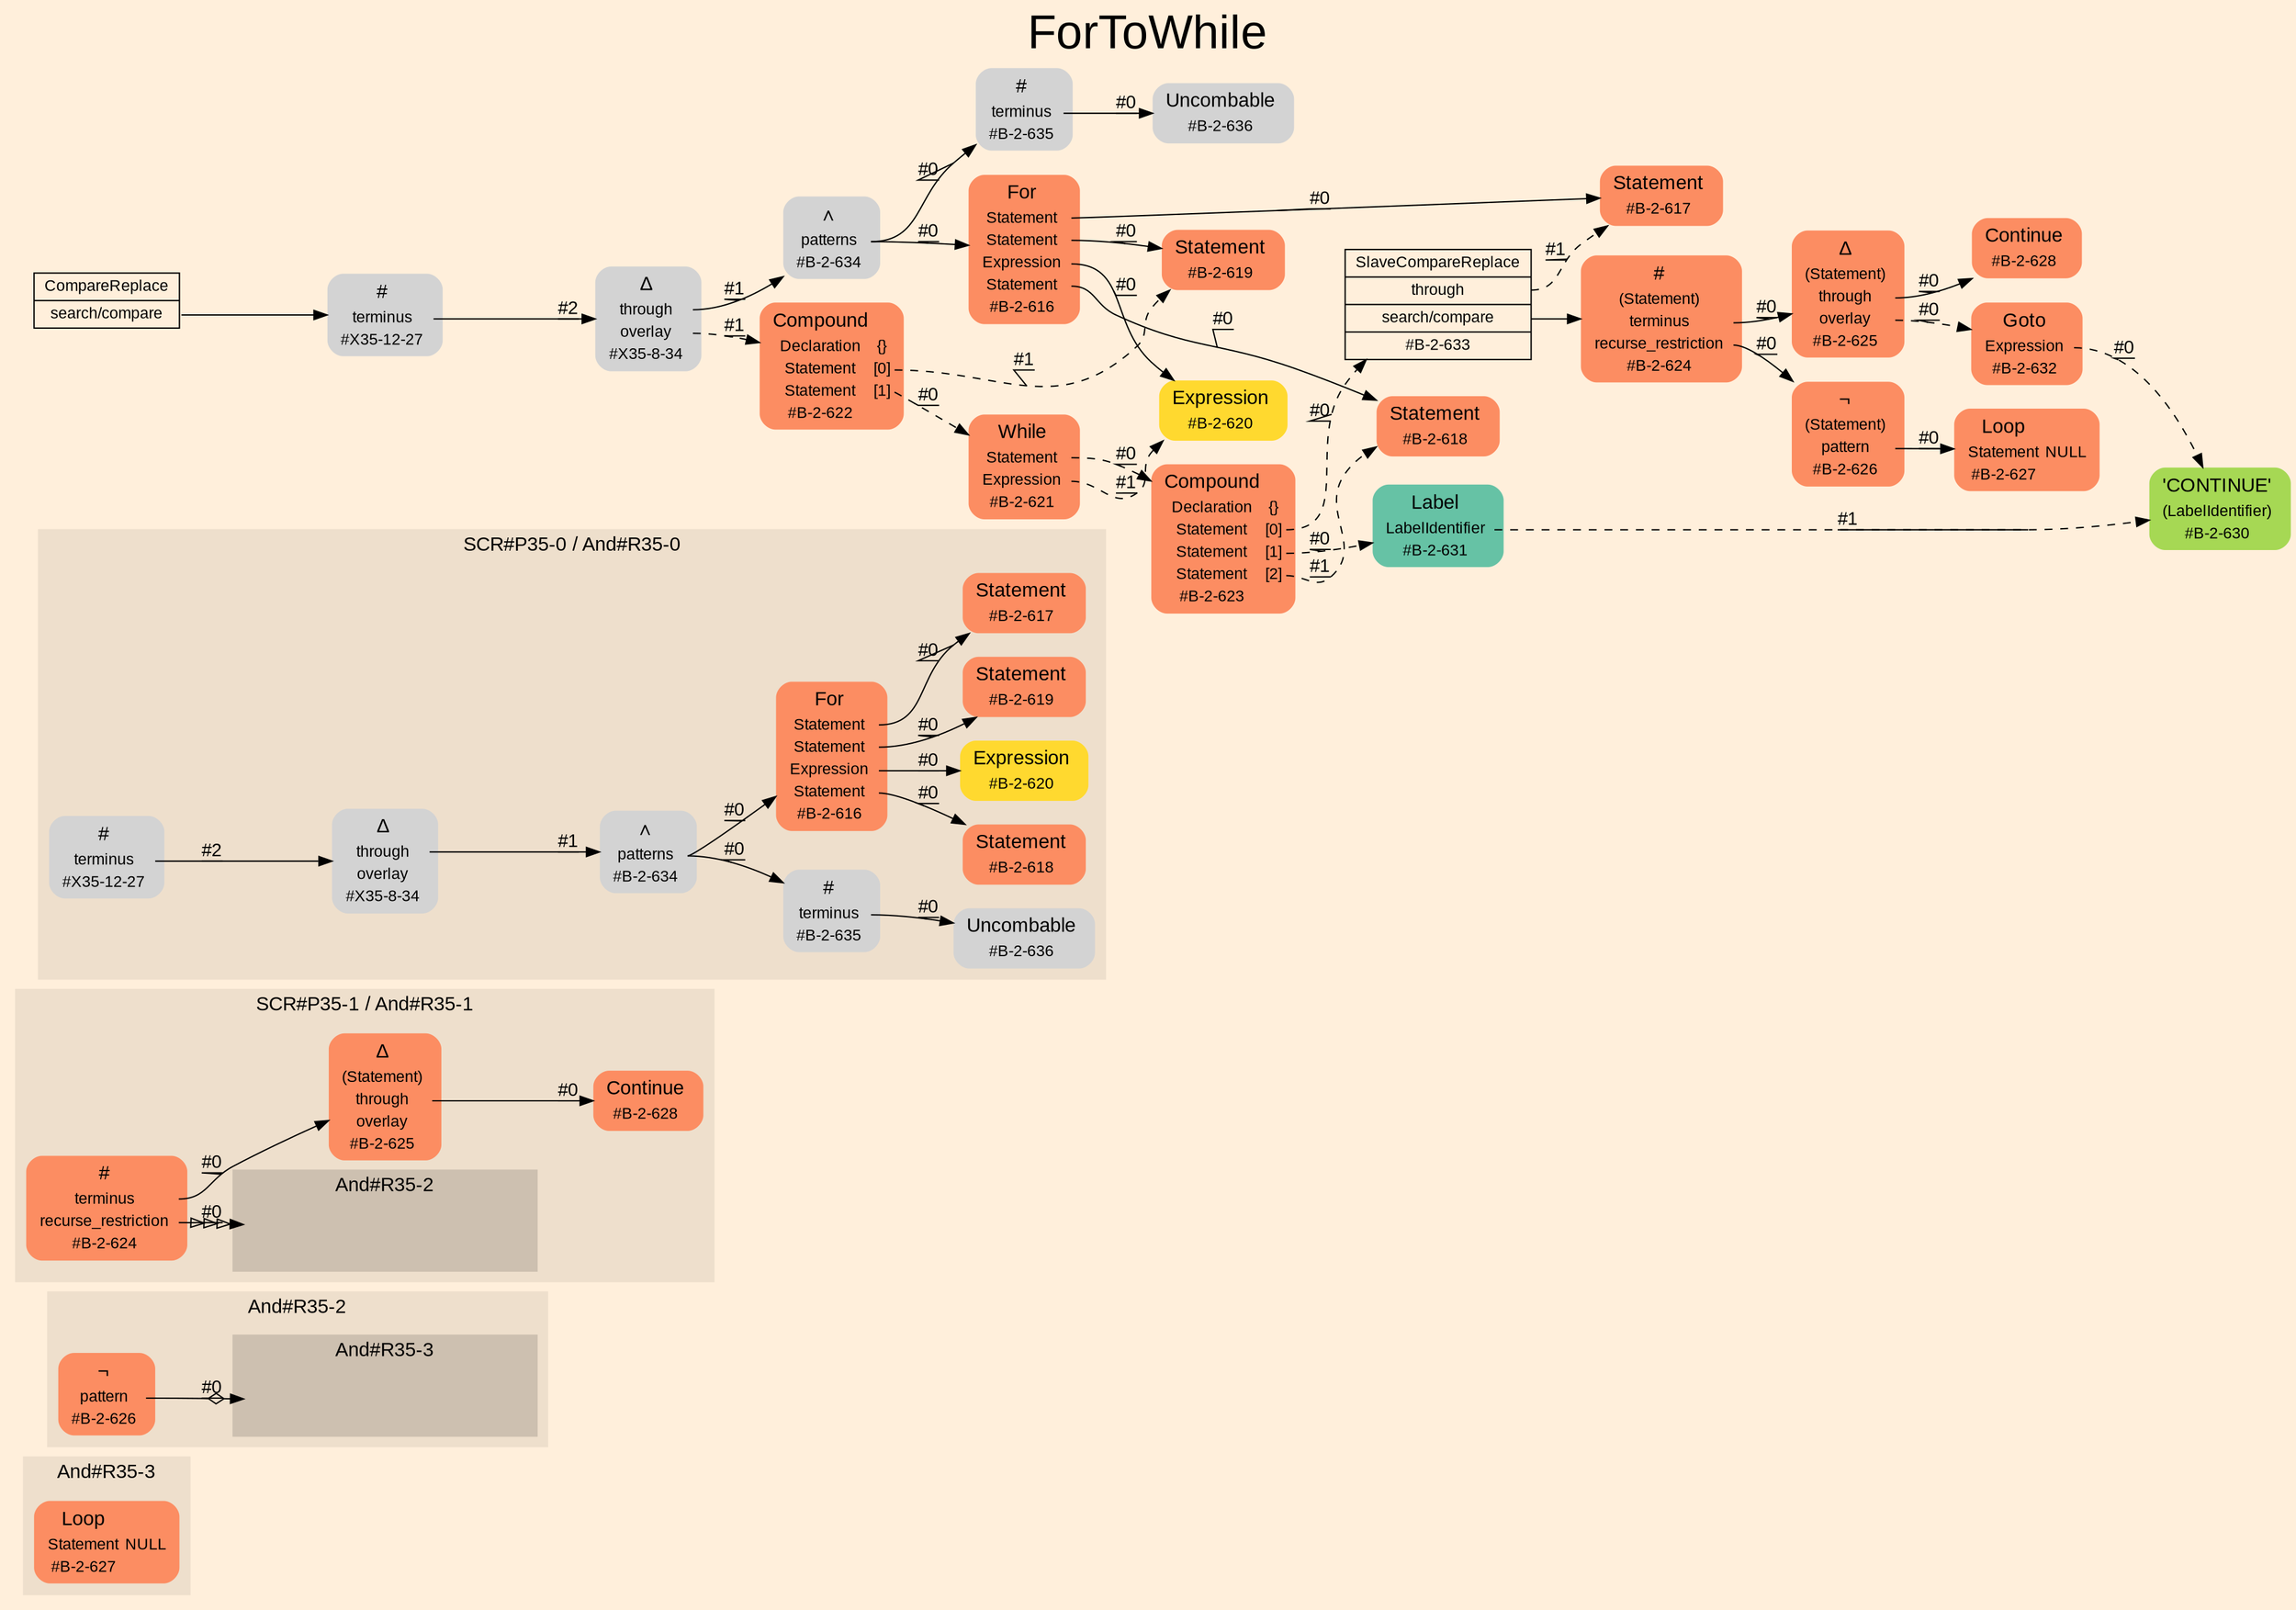 digraph "ForToWhile" {
label = "ForToWhile"
labelloc = t
fontsize = "36"
graph [
    rankdir = "LR"
    ranksep = 0.3
    bgcolor = antiquewhite1
    color = black
    fontcolor = black
    fontname = "Arial"
];
node [
    fontname = "Arial"
];
edge [
    fontname = "Arial"
];

// -------------------- figure And#R35-3 --------------------
// -------- region And#R35-3 ----------
subgraph "clusterAnd#R35-3" {
    label = "And#R35-3"
    style = "filled"
    color = antiquewhite2
    fontsize = "15"
    "And#R35-3/#B-2-627" [
        // -------- block And#R35-3/#B-2-627 ----------
        shape = "plaintext"
        fillcolor = "/set28/2"
        label = <<TABLE BORDER="0" CELLBORDER="0" CELLSPACING="0">
         <TR><TD><FONT POINT-SIZE="15.0">Loop</FONT></TD><TD></TD></TR>
         <TR><TD>Statement</TD><TD PORT="port0">NULL</TD></TR>
         <TR><TD>#B-2-627</TD><TD PORT="port1"></TD></TR>
        </TABLE>>
        style = "rounded,filled"
        fontsize = "12"
    ];
    
}


// -------------------- figure And#R35-2 --------------------
// -------- region And#R35-2 ----------
subgraph "clusterAnd#R35-2" {
    label = "And#R35-2"
    style = "filled"
    color = antiquewhite2
    fontsize = "15"
    "And#R35-2/#B-2-626" [
        // -------- block And#R35-2/#B-2-626 ----------
        shape = "plaintext"
        fillcolor = "/set28/2"
        label = <<TABLE BORDER="0" CELLBORDER="0" CELLSPACING="0">
         <TR><TD><FONT POINT-SIZE="15.0">¬</FONT></TD><TD></TD></TR>
         <TR><TD>pattern</TD><TD PORT="port0"></TD></TR>
         <TR><TD>#B-2-626</TD><TD PORT="port1"></TD></TR>
        </TABLE>>
        style = "rounded,filled"
        fontsize = "12"
    ];
    
    // -------- region And#R35-2/And#R35-3 ----------
    subgraph "clusterAnd#R35-2/And#R35-3" {
        label = "And#R35-3"
        style = "filled"
        color = antiquewhite3
        fontsize = "15"
        "And#R35-2/And#R35-3/#B-2-627" [
            // -------- block And#R35-2/And#R35-3/#B-2-627 ----------
            shape = none
            fillcolor = "/set28/2"
            style = "invisible"
        ];
        
    }
    
}

"And#R35-2/#B-2-626":port0 -> "And#R35-2/And#R35-3/#B-2-627" [
    arrowhead="normalnoneodiamond"
    label = "#0"
    decorate = true
    color = black
    fontcolor = black
];


// -------------------- figure And#R35-1 --------------------
// -------- region And#R35-1 ----------
subgraph "clusterAnd#R35-1" {
    label = "SCR#P35-1 / And#R35-1"
    style = "filled"
    color = antiquewhite2
    fontsize = "15"
    "And#R35-1/#B-2-624" [
        // -------- block And#R35-1/#B-2-624 ----------
        shape = "plaintext"
        fillcolor = "/set28/2"
        label = <<TABLE BORDER="0" CELLBORDER="0" CELLSPACING="0">
         <TR><TD><FONT POINT-SIZE="15.0">#</FONT></TD><TD></TD></TR>
         <TR><TD>terminus</TD><TD PORT="port0"></TD></TR>
         <TR><TD>recurse_restriction</TD><TD PORT="port1"></TD></TR>
         <TR><TD>#B-2-624</TD><TD PORT="port2"></TD></TR>
        </TABLE>>
        style = "rounded,filled"
        fontsize = "12"
    ];
    
    "And#R35-1/#B-2-628" [
        // -------- block And#R35-1/#B-2-628 ----------
        shape = "plaintext"
        fillcolor = "/set28/2"
        label = <<TABLE BORDER="0" CELLBORDER="0" CELLSPACING="0">
         <TR><TD><FONT POINT-SIZE="15.0">Continue</FONT></TD><TD></TD></TR>
         <TR><TD>#B-2-628</TD><TD PORT="port0"></TD></TR>
        </TABLE>>
        style = "rounded,filled"
        fontsize = "12"
    ];
    
    "And#R35-1/#B-2-625" [
        // -------- block And#R35-1/#B-2-625 ----------
        shape = "plaintext"
        fillcolor = "/set28/2"
        label = <<TABLE BORDER="0" CELLBORDER="0" CELLSPACING="0">
         <TR><TD><FONT POINT-SIZE="15.0">Δ</FONT></TD><TD></TD></TR>
         <TR><TD>(Statement)</TD><TD PORT="port0"></TD></TR>
         <TR><TD>through</TD><TD PORT="port1"></TD></TR>
         <TR><TD>overlay</TD><TD PORT="port2"></TD></TR>
         <TR><TD>#B-2-625</TD><TD PORT="port3"></TD></TR>
        </TABLE>>
        style = "rounded,filled"
        fontsize = "12"
    ];
    
    // -------- region And#R35-1/And#R35-2 ----------
    subgraph "clusterAnd#R35-1/And#R35-2" {
        label = "And#R35-2"
        style = "filled"
        color = antiquewhite3
        fontsize = "15"
        "And#R35-1/And#R35-2/#B-2-626" [
            // -------- block And#R35-1/And#R35-2/#B-2-626 ----------
            shape = none
            fillcolor = "/set28/2"
            style = "invisible"
        ];
        
    }
    
}

"And#R35-1/#B-2-624":port0 -> "And#R35-1/#B-2-625" [
    label = "#0"
    decorate = true
    color = black
    fontcolor = black
];

"And#R35-1/#B-2-624":port1 -> "And#R35-1/And#R35-2/#B-2-626" [
    arrowhead="normalonormalonormalonormal"
    label = "#0"
    decorate = true
    color = black
    fontcolor = black
];

"And#R35-1/#B-2-625":port1 -> "And#R35-1/#B-2-628" [
    label = "#0"
    decorate = true
    color = black
    fontcolor = black
];


// -------------------- figure And#R35-0 --------------------
// -------- region And#R35-0 ----------
subgraph "clusterAnd#R35-0" {
    label = "SCR#P35-0 / And#R35-0"
    style = "filled"
    color = antiquewhite2
    fontsize = "15"
    "And#R35-0/#X35-12-27" [
        // -------- block And#R35-0/#X35-12-27 ----------
        shape = "plaintext"
        label = <<TABLE BORDER="0" CELLBORDER="0" CELLSPACING="0">
         <TR><TD><FONT POINT-SIZE="15.0">#</FONT></TD><TD></TD></TR>
         <TR><TD>terminus</TD><TD PORT="port0"></TD></TR>
         <TR><TD>#X35-12-27</TD><TD PORT="port1"></TD></TR>
        </TABLE>>
        style = "rounded,filled"
        fontsize = "12"
    ];
    
    "And#R35-0/#B-2-634" [
        // -------- block And#R35-0/#B-2-634 ----------
        shape = "plaintext"
        label = <<TABLE BORDER="0" CELLBORDER="0" CELLSPACING="0">
         <TR><TD><FONT POINT-SIZE="15.0">∧</FONT></TD><TD></TD></TR>
         <TR><TD>patterns</TD><TD PORT="port0"></TD></TR>
         <TR><TD>#B-2-634</TD><TD PORT="port1"></TD></TR>
        </TABLE>>
        style = "rounded,filled"
        fontsize = "12"
    ];
    
    "And#R35-0/#B-2-620" [
        // -------- block And#R35-0/#B-2-620 ----------
        shape = "plaintext"
        fillcolor = "/set28/6"
        label = <<TABLE BORDER="0" CELLBORDER="0" CELLSPACING="0">
         <TR><TD><FONT POINT-SIZE="15.0">Expression</FONT></TD><TD></TD></TR>
         <TR><TD>#B-2-620</TD><TD PORT="port0"></TD></TR>
        </TABLE>>
        style = "rounded,filled"
        fontsize = "12"
    ];
    
    "And#R35-0/#B-2-618" [
        // -------- block And#R35-0/#B-2-618 ----------
        shape = "plaintext"
        fillcolor = "/set28/2"
        label = <<TABLE BORDER="0" CELLBORDER="0" CELLSPACING="0">
         <TR><TD><FONT POINT-SIZE="15.0">Statement</FONT></TD><TD></TD></TR>
         <TR><TD>#B-2-618</TD><TD PORT="port0"></TD></TR>
        </TABLE>>
        style = "rounded,filled"
        fontsize = "12"
    ];
    
    "And#R35-0/#B-2-636" [
        // -------- block And#R35-0/#B-2-636 ----------
        shape = "plaintext"
        label = <<TABLE BORDER="0" CELLBORDER="0" CELLSPACING="0">
         <TR><TD><FONT POINT-SIZE="15.0">Uncombable</FONT></TD><TD></TD></TR>
         <TR><TD>#B-2-636</TD><TD PORT="port0"></TD></TR>
        </TABLE>>
        style = "rounded,filled"
        fontsize = "12"
    ];
    
    "And#R35-0/#X35-8-34" [
        // -------- block And#R35-0/#X35-8-34 ----------
        shape = "plaintext"
        label = <<TABLE BORDER="0" CELLBORDER="0" CELLSPACING="0">
         <TR><TD><FONT POINT-SIZE="15.0">Δ</FONT></TD><TD></TD></TR>
         <TR><TD>through</TD><TD PORT="port0"></TD></TR>
         <TR><TD>overlay</TD><TD PORT="port1"></TD></TR>
         <TR><TD>#X35-8-34</TD><TD PORT="port2"></TD></TR>
        </TABLE>>
        style = "rounded,filled"
        fontsize = "12"
    ];
    
    "And#R35-0/#B-2-617" [
        // -------- block And#R35-0/#B-2-617 ----------
        shape = "plaintext"
        fillcolor = "/set28/2"
        label = <<TABLE BORDER="0" CELLBORDER="0" CELLSPACING="0">
         <TR><TD><FONT POINT-SIZE="15.0">Statement</FONT></TD><TD></TD></TR>
         <TR><TD>#B-2-617</TD><TD PORT="port0"></TD></TR>
        </TABLE>>
        style = "rounded,filled"
        fontsize = "12"
    ];
    
    "And#R35-0/#B-2-635" [
        // -------- block And#R35-0/#B-2-635 ----------
        shape = "plaintext"
        label = <<TABLE BORDER="0" CELLBORDER="0" CELLSPACING="0">
         <TR><TD><FONT POINT-SIZE="15.0">#</FONT></TD><TD></TD></TR>
         <TR><TD>terminus</TD><TD PORT="port0"></TD></TR>
         <TR><TD>#B-2-635</TD><TD PORT="port1"></TD></TR>
        </TABLE>>
        style = "rounded,filled"
        fontsize = "12"
    ];
    
    "And#R35-0/#B-2-619" [
        // -------- block And#R35-0/#B-2-619 ----------
        shape = "plaintext"
        fillcolor = "/set28/2"
        label = <<TABLE BORDER="0" CELLBORDER="0" CELLSPACING="0">
         <TR><TD><FONT POINT-SIZE="15.0">Statement</FONT></TD><TD></TD></TR>
         <TR><TD>#B-2-619</TD><TD PORT="port0"></TD></TR>
        </TABLE>>
        style = "rounded,filled"
        fontsize = "12"
    ];
    
    "And#R35-0/#B-2-616" [
        // -------- block And#R35-0/#B-2-616 ----------
        shape = "plaintext"
        fillcolor = "/set28/2"
        label = <<TABLE BORDER="0" CELLBORDER="0" CELLSPACING="0">
         <TR><TD><FONT POINT-SIZE="15.0">For</FONT></TD><TD></TD></TR>
         <TR><TD>Statement</TD><TD PORT="port0"></TD></TR>
         <TR><TD>Statement</TD><TD PORT="port1"></TD></TR>
         <TR><TD>Expression</TD><TD PORT="port2"></TD></TR>
         <TR><TD>Statement</TD><TD PORT="port3"></TD></TR>
         <TR><TD>#B-2-616</TD><TD PORT="port4"></TD></TR>
        </TABLE>>
        style = "rounded,filled"
        fontsize = "12"
    ];
    
}

"And#R35-0/#X35-12-27":port0 -> "And#R35-0/#X35-8-34" [
    label = "#2"
    decorate = true
    color = black
    fontcolor = black
];

"And#R35-0/#B-2-634":port0 -> "And#R35-0/#B-2-616" [
    label = "#0"
    decorate = true
    color = black
    fontcolor = black
];

"And#R35-0/#B-2-634":port0 -> "And#R35-0/#B-2-635" [
    label = "#0"
    decorate = true
    color = black
    fontcolor = black
];

"And#R35-0/#X35-8-34":port0 -> "And#R35-0/#B-2-634" [
    label = "#1"
    decorate = true
    color = black
    fontcolor = black
];

"And#R35-0/#B-2-635":port0 -> "And#R35-0/#B-2-636" [
    label = "#0"
    decorate = true
    color = black
    fontcolor = black
];

"And#R35-0/#B-2-616":port0 -> "And#R35-0/#B-2-617" [
    label = "#0"
    decorate = true
    color = black
    fontcolor = black
];

"And#R35-0/#B-2-616":port1 -> "And#R35-0/#B-2-619" [
    label = "#0"
    decorate = true
    color = black
    fontcolor = black
];

"And#R35-0/#B-2-616":port2 -> "And#R35-0/#B-2-620" [
    label = "#0"
    decorate = true
    color = black
    fontcolor = black
];

"And#R35-0/#B-2-616":port3 -> "And#R35-0/#B-2-618" [
    label = "#0"
    decorate = true
    color = black
    fontcolor = black
];


// -------------------- transformation figure --------------------
"CR#X35-10-35" [
    // -------- block CR#X35-10-35 ----------
    shape = "record"
    fillcolor = antiquewhite1
    label = "<fixed> CompareReplace | <port0> search/compare"
    style = "filled"
    fontsize = "12"
    color = black
    fontcolor = black
];

"#X35-12-27" [
    // -------- block #X35-12-27 ----------
    shape = "plaintext"
    label = <<TABLE BORDER="0" CELLBORDER="0" CELLSPACING="0">
     <TR><TD><FONT POINT-SIZE="15.0">#</FONT></TD><TD></TD></TR>
     <TR><TD>terminus</TD><TD PORT="port0"></TD></TR>
     <TR><TD>#X35-12-27</TD><TD PORT="port1"></TD></TR>
    </TABLE>>
    style = "rounded,filled"
    fontsize = "12"
];

"#X35-8-34" [
    // -------- block #X35-8-34 ----------
    shape = "plaintext"
    label = <<TABLE BORDER="0" CELLBORDER="0" CELLSPACING="0">
     <TR><TD><FONT POINT-SIZE="15.0">Δ</FONT></TD><TD></TD></TR>
     <TR><TD>through</TD><TD PORT="port0"></TD></TR>
     <TR><TD>overlay</TD><TD PORT="port1"></TD></TR>
     <TR><TD>#X35-8-34</TD><TD PORT="port2"></TD></TR>
    </TABLE>>
    style = "rounded,filled"
    fontsize = "12"
];

"#B-2-634" [
    // -------- block #B-2-634 ----------
    shape = "plaintext"
    label = <<TABLE BORDER="0" CELLBORDER="0" CELLSPACING="0">
     <TR><TD><FONT POINT-SIZE="15.0">∧</FONT></TD><TD></TD></TR>
     <TR><TD>patterns</TD><TD PORT="port0"></TD></TR>
     <TR><TD>#B-2-634</TD><TD PORT="port1"></TD></TR>
    </TABLE>>
    style = "rounded,filled"
    fontsize = "12"
];

"#B-2-616" [
    // -------- block #B-2-616 ----------
    shape = "plaintext"
    fillcolor = "/set28/2"
    label = <<TABLE BORDER="0" CELLBORDER="0" CELLSPACING="0">
     <TR><TD><FONT POINT-SIZE="15.0">For</FONT></TD><TD></TD></TR>
     <TR><TD>Statement</TD><TD PORT="port0"></TD></TR>
     <TR><TD>Statement</TD><TD PORT="port1"></TD></TR>
     <TR><TD>Expression</TD><TD PORT="port2"></TD></TR>
     <TR><TD>Statement</TD><TD PORT="port3"></TD></TR>
     <TR><TD>#B-2-616</TD><TD PORT="port4"></TD></TR>
    </TABLE>>
    style = "rounded,filled"
    fontsize = "12"
];

"#B-2-617" [
    // -------- block #B-2-617 ----------
    shape = "plaintext"
    fillcolor = "/set28/2"
    label = <<TABLE BORDER="0" CELLBORDER="0" CELLSPACING="0">
     <TR><TD><FONT POINT-SIZE="15.0">Statement</FONT></TD><TD></TD></TR>
     <TR><TD>#B-2-617</TD><TD PORT="port0"></TD></TR>
    </TABLE>>
    style = "rounded,filled"
    fontsize = "12"
];

"#B-2-619" [
    // -------- block #B-2-619 ----------
    shape = "plaintext"
    fillcolor = "/set28/2"
    label = <<TABLE BORDER="0" CELLBORDER="0" CELLSPACING="0">
     <TR><TD><FONT POINT-SIZE="15.0">Statement</FONT></TD><TD></TD></TR>
     <TR><TD>#B-2-619</TD><TD PORT="port0"></TD></TR>
    </TABLE>>
    style = "rounded,filled"
    fontsize = "12"
];

"#B-2-620" [
    // -------- block #B-2-620 ----------
    shape = "plaintext"
    fillcolor = "/set28/6"
    label = <<TABLE BORDER="0" CELLBORDER="0" CELLSPACING="0">
     <TR><TD><FONT POINT-SIZE="15.0">Expression</FONT></TD><TD></TD></TR>
     <TR><TD>#B-2-620</TD><TD PORT="port0"></TD></TR>
    </TABLE>>
    style = "rounded,filled"
    fontsize = "12"
];

"#B-2-618" [
    // -------- block #B-2-618 ----------
    shape = "plaintext"
    fillcolor = "/set28/2"
    label = <<TABLE BORDER="0" CELLBORDER="0" CELLSPACING="0">
     <TR><TD><FONT POINT-SIZE="15.0">Statement</FONT></TD><TD></TD></TR>
     <TR><TD>#B-2-618</TD><TD PORT="port0"></TD></TR>
    </TABLE>>
    style = "rounded,filled"
    fontsize = "12"
];

"#B-2-635" [
    // -------- block #B-2-635 ----------
    shape = "plaintext"
    label = <<TABLE BORDER="0" CELLBORDER="0" CELLSPACING="0">
     <TR><TD><FONT POINT-SIZE="15.0">#</FONT></TD><TD></TD></TR>
     <TR><TD>terminus</TD><TD PORT="port0"></TD></TR>
     <TR><TD>#B-2-635</TD><TD PORT="port1"></TD></TR>
    </TABLE>>
    style = "rounded,filled"
    fontsize = "12"
];

"#B-2-636" [
    // -------- block #B-2-636 ----------
    shape = "plaintext"
    label = <<TABLE BORDER="0" CELLBORDER="0" CELLSPACING="0">
     <TR><TD><FONT POINT-SIZE="15.0">Uncombable</FONT></TD><TD></TD></TR>
     <TR><TD>#B-2-636</TD><TD PORT="port0"></TD></TR>
    </TABLE>>
    style = "rounded,filled"
    fontsize = "12"
];

"#B-2-622" [
    // -------- block #B-2-622 ----------
    shape = "plaintext"
    fillcolor = "/set28/2"
    label = <<TABLE BORDER="0" CELLBORDER="0" CELLSPACING="0">
     <TR><TD><FONT POINT-SIZE="15.0">Compound</FONT></TD><TD></TD></TR>
     <TR><TD>Declaration</TD><TD PORT="port0">{}</TD></TR>
     <TR><TD>Statement</TD><TD PORT="port1">[0]</TD></TR>
     <TR><TD>Statement</TD><TD PORT="port2">[1]</TD></TR>
     <TR><TD>#B-2-622</TD><TD PORT="port3"></TD></TR>
    </TABLE>>
    style = "rounded,filled"
    fontsize = "12"
];

"#B-2-621" [
    // -------- block #B-2-621 ----------
    shape = "plaintext"
    fillcolor = "/set28/2"
    label = <<TABLE BORDER="0" CELLBORDER="0" CELLSPACING="0">
     <TR><TD><FONT POINT-SIZE="15.0">While</FONT></TD><TD></TD></TR>
     <TR><TD>Statement</TD><TD PORT="port0"></TD></TR>
     <TR><TD>Expression</TD><TD PORT="port1"></TD></TR>
     <TR><TD>#B-2-621</TD><TD PORT="port2"></TD></TR>
    </TABLE>>
    style = "rounded,filled"
    fontsize = "12"
];

"#B-2-623" [
    // -------- block #B-2-623 ----------
    shape = "plaintext"
    fillcolor = "/set28/2"
    label = <<TABLE BORDER="0" CELLBORDER="0" CELLSPACING="0">
     <TR><TD><FONT POINT-SIZE="15.0">Compound</FONT></TD><TD></TD></TR>
     <TR><TD>Declaration</TD><TD PORT="port0">{}</TD></TR>
     <TR><TD>Statement</TD><TD PORT="port1">[0]</TD></TR>
     <TR><TD>Statement</TD><TD PORT="port2">[1]</TD></TR>
     <TR><TD>Statement</TD><TD PORT="port3">[2]</TD></TR>
     <TR><TD>#B-2-623</TD><TD PORT="port4"></TD></TR>
    </TABLE>>
    style = "rounded,filled"
    fontsize = "12"
];

"#B-2-633" [
    // -------- block #B-2-633 ----------
    shape = "record"
    fillcolor = antiquewhite1
    label = "<fixed> SlaveCompareReplace | <port0> through | <port1> search/compare | <port2> #B-2-633"
    style = "filled"
    fontsize = "12"
    color = black
    fontcolor = black
];

"#B-2-624" [
    // -------- block #B-2-624 ----------
    shape = "plaintext"
    fillcolor = "/set28/2"
    label = <<TABLE BORDER="0" CELLBORDER="0" CELLSPACING="0">
     <TR><TD><FONT POINT-SIZE="15.0">#</FONT></TD><TD></TD></TR>
     <TR><TD>(Statement)</TD><TD PORT="port0"></TD></TR>
     <TR><TD>terminus</TD><TD PORT="port1"></TD></TR>
     <TR><TD>recurse_restriction</TD><TD PORT="port2"></TD></TR>
     <TR><TD>#B-2-624</TD><TD PORT="port3"></TD></TR>
    </TABLE>>
    style = "rounded,filled"
    fontsize = "12"
];

"#B-2-625" [
    // -------- block #B-2-625 ----------
    shape = "plaintext"
    fillcolor = "/set28/2"
    label = <<TABLE BORDER="0" CELLBORDER="0" CELLSPACING="0">
     <TR><TD><FONT POINT-SIZE="15.0">Δ</FONT></TD><TD></TD></TR>
     <TR><TD>(Statement)</TD><TD PORT="port0"></TD></TR>
     <TR><TD>through</TD><TD PORT="port1"></TD></TR>
     <TR><TD>overlay</TD><TD PORT="port2"></TD></TR>
     <TR><TD>#B-2-625</TD><TD PORT="port3"></TD></TR>
    </TABLE>>
    style = "rounded,filled"
    fontsize = "12"
];

"#B-2-628" [
    // -------- block #B-2-628 ----------
    shape = "plaintext"
    fillcolor = "/set28/2"
    label = <<TABLE BORDER="0" CELLBORDER="0" CELLSPACING="0">
     <TR><TD><FONT POINT-SIZE="15.0">Continue</FONT></TD><TD></TD></TR>
     <TR><TD>#B-2-628</TD><TD PORT="port0"></TD></TR>
    </TABLE>>
    style = "rounded,filled"
    fontsize = "12"
];

"#B-2-632" [
    // -------- block #B-2-632 ----------
    shape = "plaintext"
    fillcolor = "/set28/2"
    label = <<TABLE BORDER="0" CELLBORDER="0" CELLSPACING="0">
     <TR><TD><FONT POINT-SIZE="15.0">Goto</FONT></TD><TD></TD></TR>
     <TR><TD>Expression</TD><TD PORT="port0"></TD></TR>
     <TR><TD>#B-2-632</TD><TD PORT="port1"></TD></TR>
    </TABLE>>
    style = "rounded,filled"
    fontsize = "12"
];

"#B-2-630" [
    // -------- block #B-2-630 ----------
    shape = "plaintext"
    fillcolor = "/set28/5"
    label = <<TABLE BORDER="0" CELLBORDER="0" CELLSPACING="0">
     <TR><TD><FONT POINT-SIZE="15.0">'CONTINUE'</FONT></TD><TD></TD></TR>
     <TR><TD>(LabelIdentifier)</TD><TD PORT="port0"></TD></TR>
     <TR><TD>#B-2-630</TD><TD PORT="port1"></TD></TR>
    </TABLE>>
    style = "rounded,filled"
    fontsize = "12"
];

"#B-2-626" [
    // -------- block #B-2-626 ----------
    shape = "plaintext"
    fillcolor = "/set28/2"
    label = <<TABLE BORDER="0" CELLBORDER="0" CELLSPACING="0">
     <TR><TD><FONT POINT-SIZE="15.0">¬</FONT></TD><TD></TD></TR>
     <TR><TD>(Statement)</TD><TD PORT="port0"></TD></TR>
     <TR><TD>pattern</TD><TD PORT="port1"></TD></TR>
     <TR><TD>#B-2-626</TD><TD PORT="port2"></TD></TR>
    </TABLE>>
    style = "rounded,filled"
    fontsize = "12"
];

"#B-2-627" [
    // -------- block #B-2-627 ----------
    shape = "plaintext"
    fillcolor = "/set28/2"
    label = <<TABLE BORDER="0" CELLBORDER="0" CELLSPACING="0">
     <TR><TD><FONT POINT-SIZE="15.0">Loop</FONT></TD><TD></TD></TR>
     <TR><TD>Statement</TD><TD PORT="port0">NULL</TD></TR>
     <TR><TD>#B-2-627</TD><TD PORT="port1"></TD></TR>
    </TABLE>>
    style = "rounded,filled"
    fontsize = "12"
];

"#B-2-631" [
    // -------- block #B-2-631 ----------
    shape = "plaintext"
    fillcolor = "/set28/1"
    label = <<TABLE BORDER="0" CELLBORDER="0" CELLSPACING="0">
     <TR><TD><FONT POINT-SIZE="15.0">Label</FONT></TD><TD></TD></TR>
     <TR><TD>LabelIdentifier</TD><TD PORT="port0"></TD></TR>
     <TR><TD>#B-2-631</TD><TD PORT="port1"></TD></TR>
    </TABLE>>
    style = "rounded,filled"
    fontsize = "12"
];

"CR#X35-10-35":port0 -> "#X35-12-27" [
    label = ""
    decorate = true
    color = black
    fontcolor = black
];

"#X35-12-27":port0 -> "#X35-8-34" [
    label = "#2"
    decorate = true
    color = black
    fontcolor = black
];

"#X35-8-34":port0 -> "#B-2-634" [
    label = "#1"
    decorate = true
    color = black
    fontcolor = black
];

"#X35-8-34":port1 -> "#B-2-622" [
    style="dashed"
    label = "#1"
    decorate = true
    color = black
    fontcolor = black
];

"#B-2-634":port0 -> "#B-2-616" [
    label = "#0"
    decorate = true
    color = black
    fontcolor = black
];

"#B-2-634":port0 -> "#B-2-635" [
    label = "#0"
    decorate = true
    color = black
    fontcolor = black
];

"#B-2-616":port0 -> "#B-2-617" [
    label = "#0"
    decorate = true
    color = black
    fontcolor = black
];

"#B-2-616":port1 -> "#B-2-619" [
    label = "#0"
    decorate = true
    color = black
    fontcolor = black
];

"#B-2-616":port2 -> "#B-2-620" [
    label = "#0"
    decorate = true
    color = black
    fontcolor = black
];

"#B-2-616":port3 -> "#B-2-618" [
    label = "#0"
    decorate = true
    color = black
    fontcolor = black
];

"#B-2-635":port0 -> "#B-2-636" [
    label = "#0"
    decorate = true
    color = black
    fontcolor = black
];

"#B-2-622":port1 -> "#B-2-619" [
    style="dashed"
    label = "#1"
    decorate = true
    color = black
    fontcolor = black
];

"#B-2-622":port2 -> "#B-2-621" [
    style="dashed"
    label = "#0"
    decorate = true
    color = black
    fontcolor = black
];

"#B-2-621":port0 -> "#B-2-623" [
    style="dashed"
    label = "#0"
    decorate = true
    color = black
    fontcolor = black
];

"#B-2-621":port1 -> "#B-2-620" [
    style="dashed"
    label = "#1"
    decorate = true
    color = black
    fontcolor = black
];

"#B-2-623":port1 -> "#B-2-633" [
    style="dashed"
    label = "#0"
    decorate = true
    color = black
    fontcolor = black
];

"#B-2-623":port2 -> "#B-2-631" [
    style="dashed"
    label = "#0"
    decorate = true
    color = black
    fontcolor = black
];

"#B-2-623":port3 -> "#B-2-618" [
    style="dashed"
    label = "#1"
    decorate = true
    color = black
    fontcolor = black
];

"#B-2-633":port0 -> "#B-2-617" [
    style="dashed"
    label = "#1"
    decorate = true
    color = black
    fontcolor = black
];

"#B-2-633":port1 -> "#B-2-624" [
    label = ""
    decorate = true
    color = black
    fontcolor = black
];

"#B-2-624":port1 -> "#B-2-625" [
    label = "#0"
    decorate = true
    color = black
    fontcolor = black
];

"#B-2-624":port2 -> "#B-2-626" [
    label = "#0"
    decorate = true
    color = black
    fontcolor = black
];

"#B-2-625":port1 -> "#B-2-628" [
    label = "#0"
    decorate = true
    color = black
    fontcolor = black
];

"#B-2-625":port2 -> "#B-2-632" [
    style="dashed"
    label = "#0"
    decorate = true
    color = black
    fontcolor = black
];

"#B-2-632":port0 -> "#B-2-630" [
    style="dashed"
    label = "#0"
    decorate = true
    color = black
    fontcolor = black
];

"#B-2-626":port1 -> "#B-2-627" [
    label = "#0"
    decorate = true
    color = black
    fontcolor = black
];

"#B-2-631":port0 -> "#B-2-630" [
    style="dashed"
    label = "#1"
    decorate = true
    color = black
    fontcolor = black
];


}
